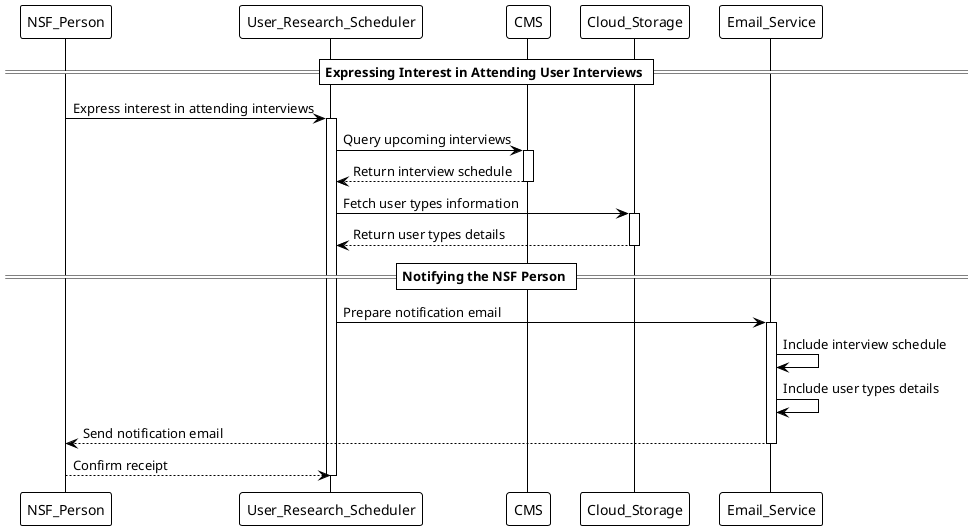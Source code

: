 @startuml
!theme plain

participant NSF_Person as NSF
participant User_Research_Scheduler as Scheduler
participant CMS as CMS
participant Cloud_Storage as Storage
participant Email_Service as Email

== Expressing Interest in Attending User Interviews ==
NSF -> Scheduler: Express interest in attending interviews
activate Scheduler

Scheduler -> CMS: Query upcoming interviews
activate CMS

CMS --> Scheduler: Return interview schedule
deactivate CMS

Scheduler -> Storage: Fetch user types information
activate Storage

Storage --> Scheduler: Return user types details
deactivate Storage

== Notifying the NSF Person ==
Scheduler -> Email: Prepare notification email
activate Email

Email -> Email: Include interview schedule
Email -> Email: Include user types details

Email --> NSF: Send notification email
deactivate Email

NSF --> Scheduler: Confirm receipt
deactivate Scheduler

@enduml